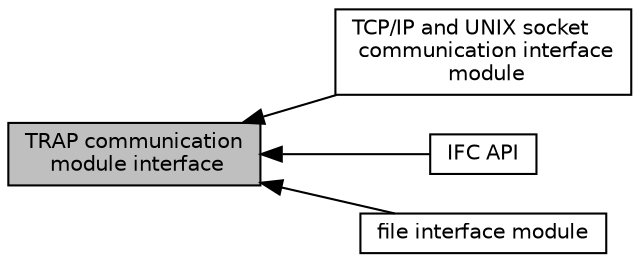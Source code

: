 digraph "TRAP communication module interface"
{
  edge [fontname="Helvetica",fontsize="10",labelfontname="Helvetica",labelfontsize="10"];
  node [fontname="Helvetica",fontsize="10",shape=record];
  rankdir=LR;
  Node3 [label="TCP/IP and UNIX socket\l communication interface\l module",height=0.2,width=0.4,color="black", fillcolor="white", style="filled",URL="$group__tcpip__ifc.html"];
  Node1 [label="IFC API",height=0.2,width=0.4,color="black", fillcolor="white", style="filled",URL="$group__trap__ifc__api.html"];
  Node0 [label="TRAP communication\l module interface",height=0.2,width=0.4,color="black", fillcolor="grey75", style="filled", fontcolor="black"];
  Node2 [label="file interface module",height=0.2,width=0.4,color="black", fillcolor="white", style="filled",URL="$group__file__ifc.html"];
  Node0->Node1 [shape=plaintext, dir="back", style="solid"];
  Node0->Node2 [shape=plaintext, dir="back", style="solid"];
  Node0->Node3 [shape=plaintext, dir="back", style="solid"];
}
